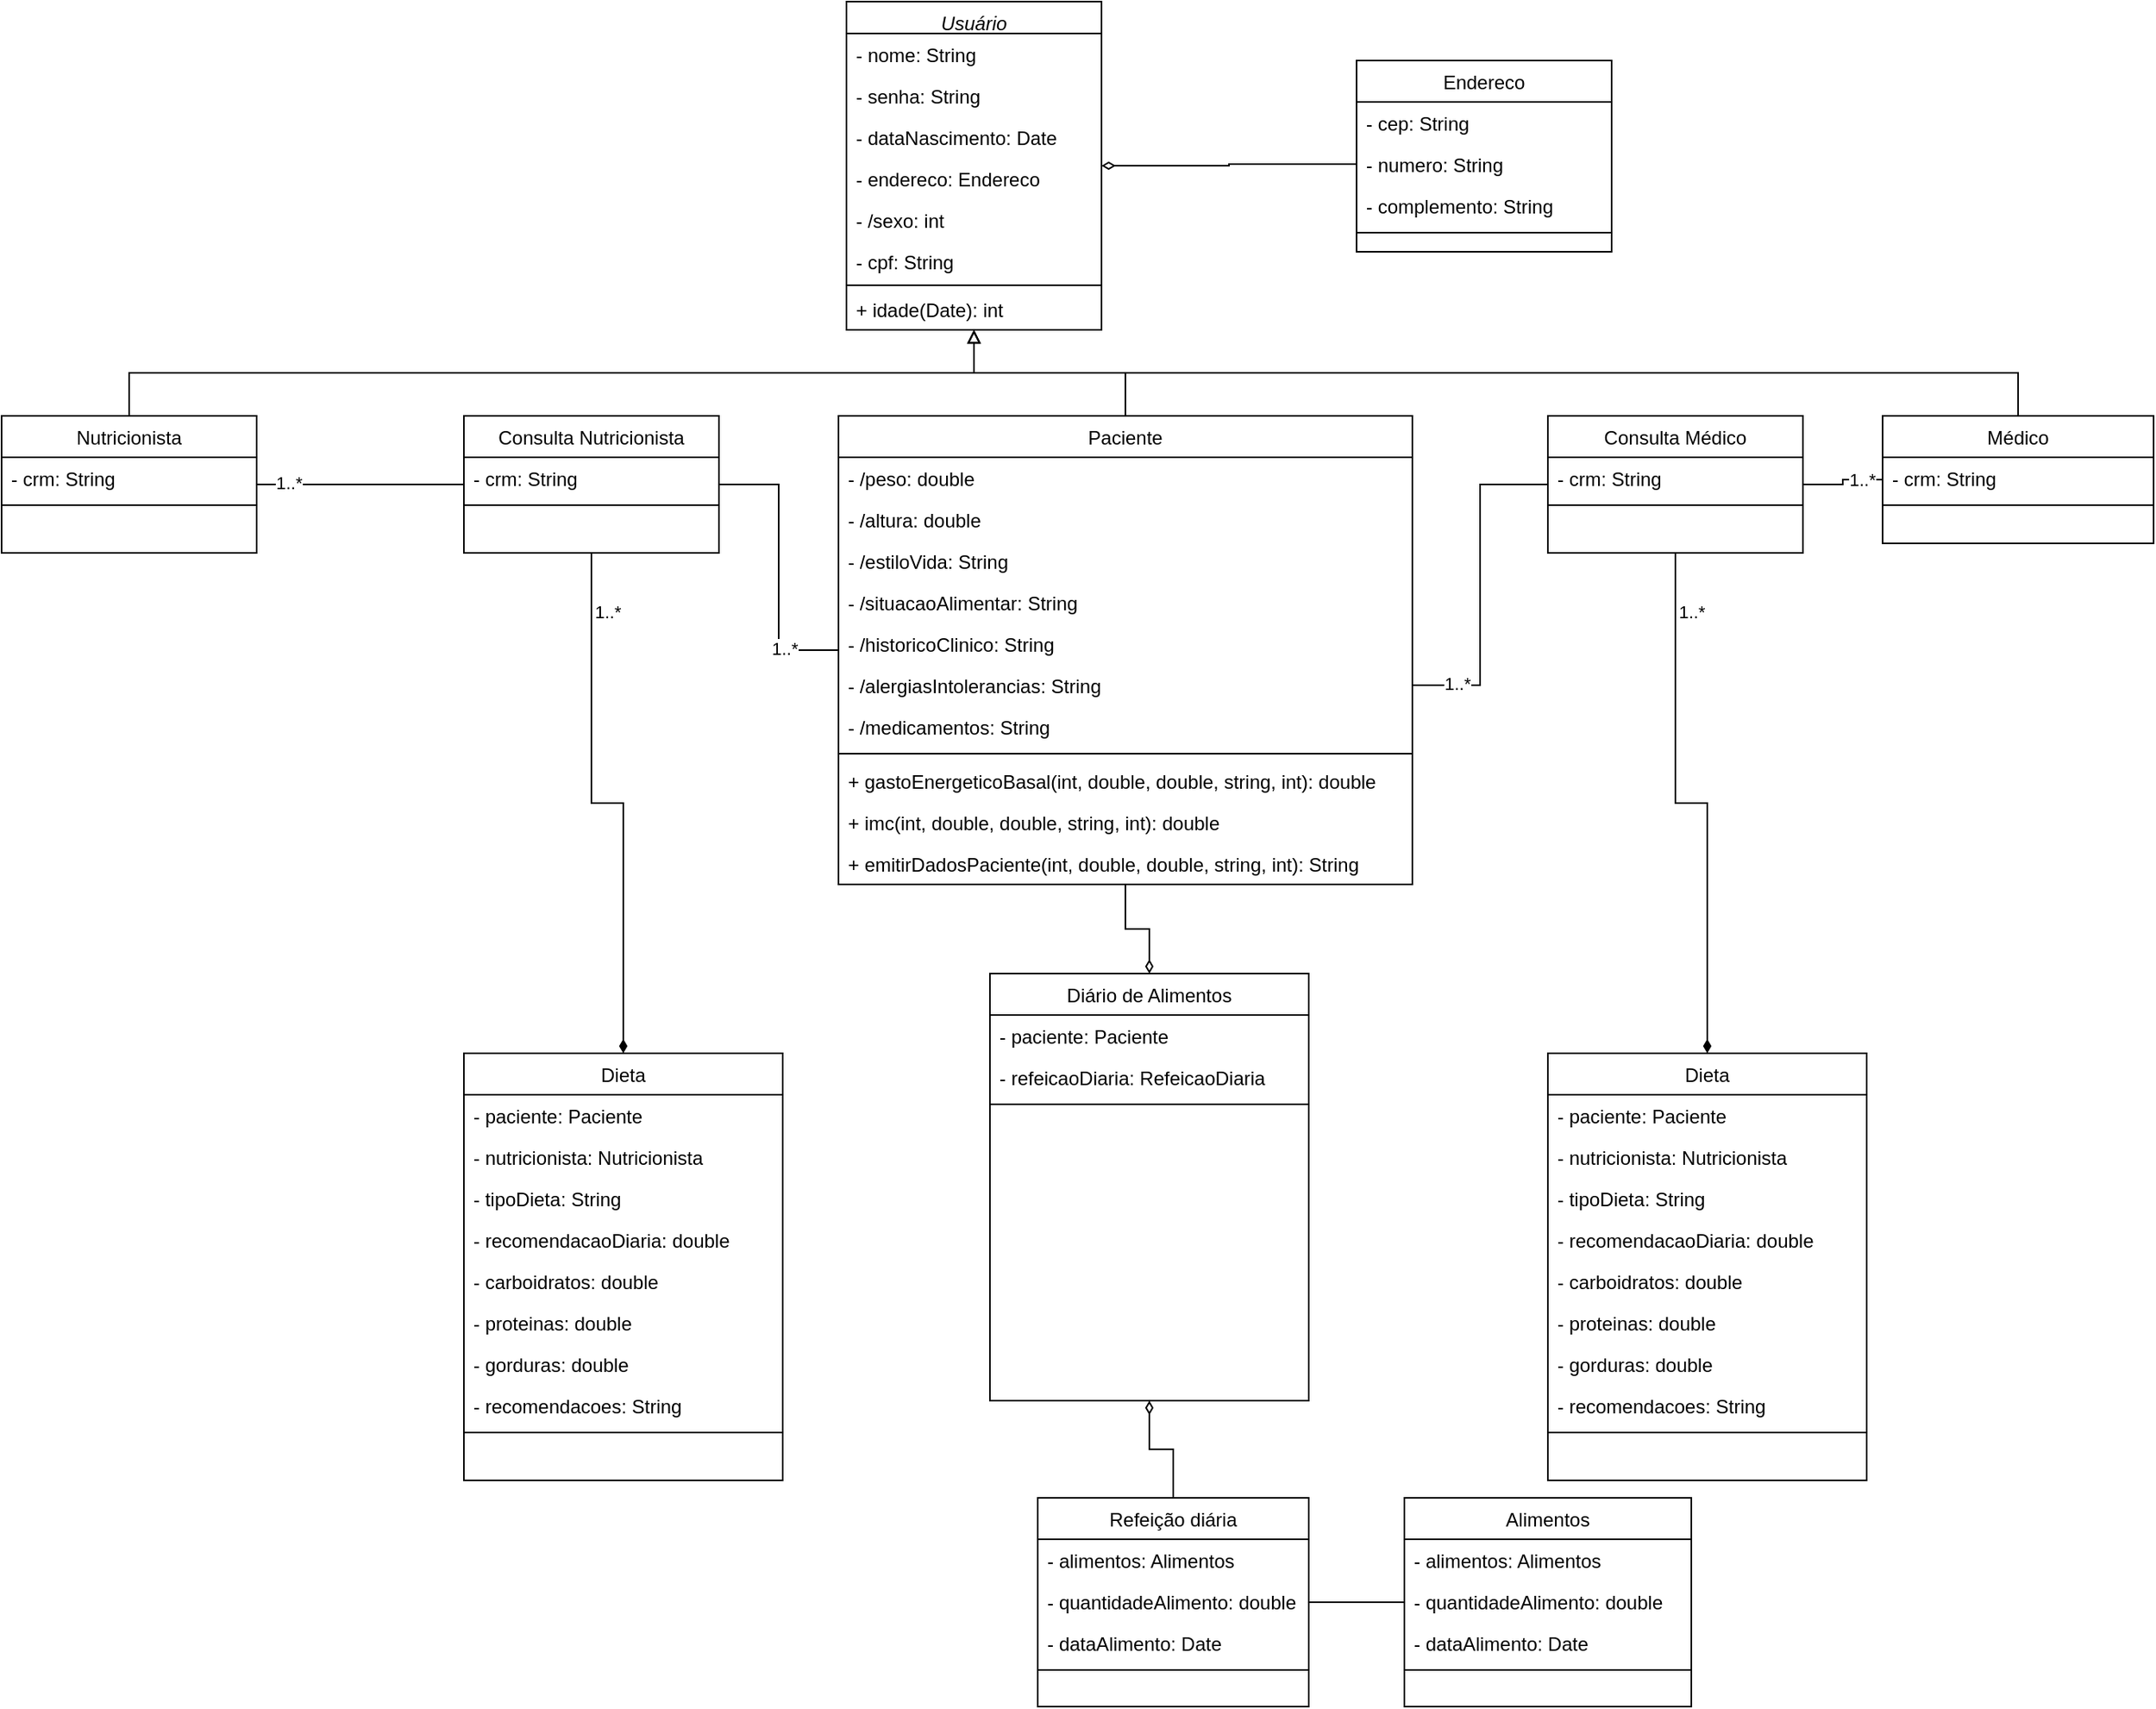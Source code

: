 <mxfile version="27.0.6">
  <diagram name="Página-1" id="uq6eut1tATu_0ITVi30-">
    <mxGraphModel dx="1576" dy="437" grid="1" gridSize="10" guides="1" tooltips="1" connect="1" arrows="1" fold="1" page="1" pageScale="1" pageWidth="827" pageHeight="1169" math="0" shadow="0" adaptiveColors="none">
      <root>
        <mxCell id="0" />
        <mxCell id="1" parent="0" />
        <mxCell id="_E42kpqu97Q8NujoFVDA-1" value="Usuário" style="swimlane;fontStyle=2;align=center;verticalAlign=top;childLayout=stackLayout;horizontal=1;startSize=20;horizontalStack=0;resizeParent=1;resizeLast=0;collapsible=1;marginBottom=0;rounded=0;shadow=0;strokeWidth=1;" vertex="1" parent="1">
          <mxGeometry x="440" y="230" width="160" height="206" as="geometry">
            <mxRectangle x="440" y="230" width="160" height="26" as="alternateBounds" />
          </mxGeometry>
        </mxCell>
        <mxCell id="_E42kpqu97Q8NujoFVDA-3" value="- nome: String" style="text;align=left;verticalAlign=top;spacingLeft=4;spacingRight=4;overflow=hidden;rotatable=0;points=[[0,0.5],[1,0.5]];portConstraint=eastwest;rounded=0;shadow=0;html=0;" vertex="1" parent="_E42kpqu97Q8NujoFVDA-1">
          <mxGeometry y="20" width="160" height="26" as="geometry" />
        </mxCell>
        <mxCell id="_E42kpqu97Q8NujoFVDA-4" value="- senha: String" style="text;align=left;verticalAlign=top;spacingLeft=4;spacingRight=4;overflow=hidden;rotatable=0;points=[[0,0.5],[1,0.5]];portConstraint=eastwest;rounded=0;shadow=0;html=0;" vertex="1" parent="_E42kpqu97Q8NujoFVDA-1">
          <mxGeometry y="46" width="160" height="26" as="geometry" />
        </mxCell>
        <mxCell id="_E42kpqu97Q8NujoFVDA-33" value="- dataNascimento: Date" style="text;align=left;verticalAlign=top;spacingLeft=4;spacingRight=4;overflow=hidden;rotatable=0;points=[[0,0.5],[1,0.5]];portConstraint=eastwest;rounded=0;shadow=0;html=0;" vertex="1" parent="_E42kpqu97Q8NujoFVDA-1">
          <mxGeometry y="72" width="160" height="26" as="geometry" />
        </mxCell>
        <mxCell id="_E42kpqu97Q8NujoFVDA-32" value="- endereco: Endereco" style="text;align=left;verticalAlign=top;spacingLeft=4;spacingRight=4;overflow=hidden;rotatable=0;points=[[0,0.5],[1,0.5]];portConstraint=eastwest;rounded=0;shadow=0;html=0;" vertex="1" parent="_E42kpqu97Q8NujoFVDA-1">
          <mxGeometry y="98" width="160" height="26" as="geometry" />
        </mxCell>
        <mxCell id="_E42kpqu97Q8NujoFVDA-34" value="- /sexo: int" style="text;align=left;verticalAlign=top;spacingLeft=4;spacingRight=4;overflow=hidden;rotatable=0;points=[[0,0.5],[1,0.5]];portConstraint=eastwest;rounded=0;shadow=0;html=0;" vertex="1" parent="_E42kpqu97Q8NujoFVDA-1">
          <mxGeometry y="124" width="160" height="26" as="geometry" />
        </mxCell>
        <mxCell id="_E42kpqu97Q8NujoFVDA-36" value="- cpf: String" style="text;align=left;verticalAlign=top;spacingLeft=4;spacingRight=4;overflow=hidden;rotatable=0;points=[[0,0.5],[1,0.5]];portConstraint=eastwest;" vertex="1" parent="_E42kpqu97Q8NujoFVDA-1">
          <mxGeometry y="150" width="160" height="26" as="geometry" />
        </mxCell>
        <mxCell id="_E42kpqu97Q8NujoFVDA-5" value="" style="line;html=1;strokeWidth=1;align=left;verticalAlign=middle;spacingTop=-1;spacingLeft=3;spacingRight=3;rotatable=0;labelPosition=right;points=[];portConstraint=eastwest;" vertex="1" parent="_E42kpqu97Q8NujoFVDA-1">
          <mxGeometry y="176" width="160" height="4" as="geometry" />
        </mxCell>
        <mxCell id="_E42kpqu97Q8NujoFVDA-58" value="+ idade(Date): int" style="text;align=left;verticalAlign=top;spacingLeft=4;spacingRight=4;overflow=hidden;rotatable=0;points=[[0,0.5],[1,0.5]];portConstraint=eastwest;" vertex="1" parent="_E42kpqu97Q8NujoFVDA-1">
          <mxGeometry y="180" width="160" height="26" as="geometry" />
        </mxCell>
        <mxCell id="_E42kpqu97Q8NujoFVDA-42" style="edgeStyle=orthogonalEdgeStyle;rounded=0;orthogonalLoop=1;jettySize=auto;html=1;entryX=0.5;entryY=1;entryDx=0;entryDy=0;endArrow=block;endFill=0;exitX=0.5;exitY=0;exitDx=0;exitDy=0;" edge="1" parent="1" source="_E42kpqu97Q8NujoFVDA-7" target="_E42kpqu97Q8NujoFVDA-1">
          <mxGeometry relative="1" as="geometry" />
        </mxCell>
        <mxCell id="_E42kpqu97Q8NujoFVDA-7" value="Nutricionista" style="swimlane;fontStyle=0;align=center;verticalAlign=top;childLayout=stackLayout;horizontal=1;startSize=26;horizontalStack=0;resizeParent=1;resizeLast=0;collapsible=1;marginBottom=0;rounded=0;shadow=0;strokeWidth=1;" vertex="1" parent="1">
          <mxGeometry x="-90" y="490" width="160" height="86" as="geometry">
            <mxRectangle x="-90" y="490" width="160" height="26" as="alternateBounds" />
          </mxGeometry>
        </mxCell>
        <mxCell id="_E42kpqu97Q8NujoFVDA-8" value="- crm: String" style="text;align=left;verticalAlign=top;spacingLeft=4;spacingRight=4;overflow=hidden;rotatable=0;points=[[0,0.5],[1,0.5]];portConstraint=eastwest;" vertex="1" parent="_E42kpqu97Q8NujoFVDA-7">
          <mxGeometry y="26" width="160" height="26" as="geometry" />
        </mxCell>
        <mxCell id="_E42kpqu97Q8NujoFVDA-10" value="" style="line;html=1;strokeWidth=1;align=left;verticalAlign=middle;spacingTop=-1;spacingLeft=3;spacingRight=3;rotatable=0;labelPosition=right;points=[];portConstraint=eastwest;" vertex="1" parent="_E42kpqu97Q8NujoFVDA-7">
          <mxGeometry y="52" width="160" height="8" as="geometry" />
        </mxCell>
        <mxCell id="_E42kpqu97Q8NujoFVDA-43" style="edgeStyle=orthogonalEdgeStyle;rounded=0;orthogonalLoop=1;jettySize=auto;html=1;entryX=0.5;entryY=1;entryDx=0;entryDy=0;endArrow=block;endFill=0;exitX=0.5;exitY=0;exitDx=0;exitDy=0;" edge="1" parent="1" source="_E42kpqu97Q8NujoFVDA-14" target="_E42kpqu97Q8NujoFVDA-1">
          <mxGeometry relative="1" as="geometry" />
        </mxCell>
        <mxCell id="_E42kpqu97Q8NujoFVDA-112" style="edgeStyle=orthogonalEdgeStyle;rounded=0;orthogonalLoop=1;jettySize=auto;html=1;endArrow=none;startFill=0;" edge="1" parent="1" source="_E42kpqu97Q8NujoFVDA-14" target="_E42kpqu97Q8NujoFVDA-97">
          <mxGeometry relative="1" as="geometry" />
        </mxCell>
        <mxCell id="_E42kpqu97Q8NujoFVDA-116" value="1..*" style="edgeLabel;html=1;align=center;verticalAlign=middle;resizable=0;points=[];" vertex="1" connectable="0" parent="_E42kpqu97Q8NujoFVDA-112">
          <mxGeometry x="-0.504" relative="1" as="geometry">
            <mxPoint as="offset" />
          </mxGeometry>
        </mxCell>
        <mxCell id="_E42kpqu97Q8NujoFVDA-14" value="Médico" style="swimlane;fontStyle=0;align=center;verticalAlign=top;childLayout=stackLayout;horizontal=1;startSize=26;horizontalStack=0;resizeParent=1;resizeLast=0;collapsible=1;marginBottom=0;rounded=0;shadow=0;strokeWidth=1;" vertex="1" parent="1">
          <mxGeometry x="1090" y="490" width="170" height="80" as="geometry">
            <mxRectangle x="899" y="490" width="170" height="26" as="alternateBounds" />
          </mxGeometry>
        </mxCell>
        <mxCell id="_E42kpqu97Q8NujoFVDA-15" value="- crm: String" style="text;align=left;verticalAlign=top;spacingLeft=4;spacingRight=4;overflow=hidden;rotatable=0;points=[[0,0.5],[1,0.5]];portConstraint=eastwest;" vertex="1" parent="_E42kpqu97Q8NujoFVDA-14">
          <mxGeometry y="26" width="170" height="26" as="geometry" />
        </mxCell>
        <mxCell id="_E42kpqu97Q8NujoFVDA-16" value="" style="line;html=1;strokeWidth=1;align=left;verticalAlign=middle;spacingTop=-1;spacingLeft=3;spacingRight=3;rotatable=0;labelPosition=right;points=[];portConstraint=eastwest;" vertex="1" parent="_E42kpqu97Q8NujoFVDA-14">
          <mxGeometry y="52" width="170" height="8" as="geometry" />
        </mxCell>
        <mxCell id="_E42kpqu97Q8NujoFVDA-18" value="Endereco" style="swimlane;fontStyle=0;align=center;verticalAlign=top;childLayout=stackLayout;horizontal=1;startSize=26;horizontalStack=0;resizeParent=1;resizeLast=0;collapsible=1;marginBottom=0;rounded=0;shadow=0;strokeWidth=1;" vertex="1" parent="1">
          <mxGeometry x="760" y="267" width="160" height="120" as="geometry">
            <mxRectangle x="728" y="230" width="160" height="26" as="alternateBounds" />
          </mxGeometry>
        </mxCell>
        <mxCell id="_E42kpqu97Q8NujoFVDA-19" value="- cep: String" style="text;align=left;verticalAlign=top;spacingLeft=4;spacingRight=4;overflow=hidden;rotatable=0;points=[[0,0.5],[1,0.5]];portConstraint=eastwest;" vertex="1" parent="_E42kpqu97Q8NujoFVDA-18">
          <mxGeometry y="26" width="160" height="26" as="geometry" />
        </mxCell>
        <mxCell id="_E42kpqu97Q8NujoFVDA-20" value="- numero: String" style="text;align=left;verticalAlign=top;spacingLeft=4;spacingRight=4;overflow=hidden;rotatable=0;points=[[0,0.5],[1,0.5]];portConstraint=eastwest;rounded=0;shadow=0;html=0;" vertex="1" parent="_E42kpqu97Q8NujoFVDA-18">
          <mxGeometry y="52" width="160" height="26" as="geometry" />
        </mxCell>
        <mxCell id="_E42kpqu97Q8NujoFVDA-23" value="- complemento: String" style="text;align=left;verticalAlign=top;spacingLeft=4;spacingRight=4;overflow=hidden;rotatable=0;points=[[0,0.5],[1,0.5]];portConstraint=eastwest;rounded=0;shadow=0;html=0;" vertex="1" parent="_E42kpqu97Q8NujoFVDA-18">
          <mxGeometry y="78" width="160" height="26" as="geometry" />
        </mxCell>
        <mxCell id="_E42kpqu97Q8NujoFVDA-24" value="" style="line;html=1;strokeWidth=1;align=left;verticalAlign=middle;spacingTop=-1;spacingLeft=3;spacingRight=3;rotatable=0;labelPosition=right;points=[];portConstraint=eastwest;" vertex="1" parent="_E42kpqu97Q8NujoFVDA-18">
          <mxGeometry y="104" width="160" height="8" as="geometry" />
        </mxCell>
        <mxCell id="_E42kpqu97Q8NujoFVDA-46" style="edgeStyle=orthogonalEdgeStyle;rounded=0;orthogonalLoop=1;jettySize=auto;html=1;endArrow=block;endFill=0;" edge="1" parent="1" source="_E42kpqu97Q8NujoFVDA-35" target="_E42kpqu97Q8NujoFVDA-1">
          <mxGeometry relative="1" as="geometry" />
        </mxCell>
        <mxCell id="_E42kpqu97Q8NujoFVDA-128" style="edgeStyle=orthogonalEdgeStyle;rounded=0;orthogonalLoop=1;jettySize=auto;html=1;entryX=0.5;entryY=0;entryDx=0;entryDy=0;endArrow=diamondThin;endFill=0;" edge="1" parent="1" source="_E42kpqu97Q8NujoFVDA-35" target="_E42kpqu97Q8NujoFVDA-118">
          <mxGeometry relative="1" as="geometry" />
        </mxCell>
        <mxCell id="_E42kpqu97Q8NujoFVDA-35" value="Paciente" style="swimlane;fontStyle=0;align=center;verticalAlign=top;childLayout=stackLayout;horizontal=1;startSize=26;horizontalStack=0;resizeParent=1;resizeLast=0;collapsible=1;marginBottom=0;rounded=0;shadow=0;strokeWidth=1;" vertex="1" parent="1">
          <mxGeometry x="435" y="490" width="360" height="294" as="geometry">
            <mxRectangle x="435" y="490" width="170" height="26" as="alternateBounds" />
          </mxGeometry>
        </mxCell>
        <mxCell id="_E42kpqu97Q8NujoFVDA-49" value="- /peso: double" style="text;align=left;verticalAlign=top;spacingLeft=4;spacingRight=4;overflow=hidden;rotatable=0;points=[[0,0.5],[1,0.5]];portConstraint=eastwest;" vertex="1" parent="_E42kpqu97Q8NujoFVDA-35">
          <mxGeometry y="26" width="360" height="26" as="geometry" />
        </mxCell>
        <mxCell id="_E42kpqu97Q8NujoFVDA-50" value="- /altura: double" style="text;align=left;verticalAlign=top;spacingLeft=4;spacingRight=4;overflow=hidden;rotatable=0;points=[[0,0.5],[1,0.5]];portConstraint=eastwest;" vertex="1" parent="_E42kpqu97Q8NujoFVDA-35">
          <mxGeometry y="52" width="360" height="26" as="geometry" />
        </mxCell>
        <mxCell id="_E42kpqu97Q8NujoFVDA-51" value="- /estiloVida: String" style="text;align=left;verticalAlign=top;spacingLeft=4;spacingRight=4;overflow=hidden;rotatable=0;points=[[0,0.5],[1,0.5]];portConstraint=eastwest;" vertex="1" parent="_E42kpqu97Q8NujoFVDA-35">
          <mxGeometry y="78" width="360" height="26" as="geometry" />
        </mxCell>
        <mxCell id="_E42kpqu97Q8NujoFVDA-52" value="- /situacaoAlimentar: String" style="text;align=left;verticalAlign=top;spacingLeft=4;spacingRight=4;overflow=hidden;rotatable=0;points=[[0,0.5],[1,0.5]];portConstraint=eastwest;" vertex="1" parent="_E42kpqu97Q8NujoFVDA-35">
          <mxGeometry y="104" width="360" height="26" as="geometry" />
        </mxCell>
        <mxCell id="_E42kpqu97Q8NujoFVDA-53" value="- /historicoClinico: String" style="text;align=left;verticalAlign=top;spacingLeft=4;spacingRight=4;overflow=hidden;rotatable=0;points=[[0,0.5],[1,0.5]];portConstraint=eastwest;" vertex="1" parent="_E42kpqu97Q8NujoFVDA-35">
          <mxGeometry y="130" width="360" height="26" as="geometry" />
        </mxCell>
        <mxCell id="_E42kpqu97Q8NujoFVDA-55" value="- /alergiasIntolerancias: String" style="text;align=left;verticalAlign=top;spacingLeft=4;spacingRight=4;overflow=hidden;rotatable=0;points=[[0,0.5],[1,0.5]];portConstraint=eastwest;" vertex="1" parent="_E42kpqu97Q8NujoFVDA-35">
          <mxGeometry y="156" width="360" height="26" as="geometry" />
        </mxCell>
        <mxCell id="_E42kpqu97Q8NujoFVDA-56" value="- /medicamentos: String" style="text;align=left;verticalAlign=top;spacingLeft=4;spacingRight=4;overflow=hidden;rotatable=0;points=[[0,0.5],[1,0.5]];portConstraint=eastwest;" vertex="1" parent="_E42kpqu97Q8NujoFVDA-35">
          <mxGeometry y="182" width="360" height="26" as="geometry" />
        </mxCell>
        <mxCell id="_E42kpqu97Q8NujoFVDA-37" value="" style="line;html=1;strokeWidth=1;align=left;verticalAlign=middle;spacingTop=-1;spacingLeft=3;spacingRight=3;rotatable=0;labelPosition=right;points=[];portConstraint=eastwest;" vertex="1" parent="_E42kpqu97Q8NujoFVDA-35">
          <mxGeometry y="208" width="360" height="8" as="geometry" />
        </mxCell>
        <mxCell id="_E42kpqu97Q8NujoFVDA-57" value="+ gastoEnergeticoBasal(int, double, double, string, int): double" style="text;align=left;verticalAlign=top;spacingLeft=4;spacingRight=4;overflow=hidden;rotatable=0;points=[[0,0.5],[1,0.5]];portConstraint=eastwest;" vertex="1" parent="_E42kpqu97Q8NujoFVDA-35">
          <mxGeometry y="216" width="360" height="26" as="geometry" />
        </mxCell>
        <mxCell id="_E42kpqu97Q8NujoFVDA-59" value="+ imc(int, double, double, string, int): double" style="text;align=left;verticalAlign=top;spacingLeft=4;spacingRight=4;overflow=hidden;rotatable=0;points=[[0,0.5],[1,0.5]];portConstraint=eastwest;" vertex="1" parent="_E42kpqu97Q8NujoFVDA-35">
          <mxGeometry y="242" width="360" height="26" as="geometry" />
        </mxCell>
        <mxCell id="_E42kpqu97Q8NujoFVDA-60" value="+ emitirDadosPaciente(int, double, double, string, int): String" style="text;align=left;verticalAlign=top;spacingLeft=4;spacingRight=4;overflow=hidden;rotatable=0;points=[[0,0.5],[1,0.5]];portConstraint=eastwest;" vertex="1" parent="_E42kpqu97Q8NujoFVDA-35">
          <mxGeometry y="268" width="360" height="26" as="geometry" />
        </mxCell>
        <mxCell id="_E42kpqu97Q8NujoFVDA-47" style="edgeStyle=orthogonalEdgeStyle;rounded=0;orthogonalLoop=1;jettySize=auto;html=1;entryX=1;entryY=0.5;entryDx=0;entryDy=0;endArrow=diamondThin;endFill=0;exitX=0;exitY=0.5;exitDx=0;exitDy=0;" edge="1" parent="1" source="_E42kpqu97Q8NujoFVDA-20" target="_E42kpqu97Q8NujoFVDA-1">
          <mxGeometry relative="1" as="geometry">
            <mxPoint x="728" y="321" as="sourcePoint" />
          </mxGeometry>
        </mxCell>
        <mxCell id="_E42kpqu97Q8NujoFVDA-80" style="edgeStyle=orthogonalEdgeStyle;rounded=0;orthogonalLoop=1;jettySize=auto;html=1;entryX=0.5;entryY=0;entryDx=0;entryDy=0;endArrow=diamondThin;endFill=1;" edge="1" parent="1" source="_E42kpqu97Q8NujoFVDA-67" target="_E42kpqu97Q8NujoFVDA-76">
          <mxGeometry relative="1" as="geometry" />
        </mxCell>
        <mxCell id="_E42kpqu97Q8NujoFVDA-81" value="1..*" style="edgeLabel;html=1;align=center;verticalAlign=middle;resizable=0;points=[];" vertex="1" connectable="0" parent="_E42kpqu97Q8NujoFVDA-80">
          <mxGeometry x="-0.78" relative="1" as="geometry">
            <mxPoint x="10" as="offset" />
          </mxGeometry>
        </mxCell>
        <mxCell id="_E42kpqu97Q8NujoFVDA-82" style="edgeStyle=orthogonalEdgeStyle;rounded=0;orthogonalLoop=1;jettySize=auto;html=1;entryX=1;entryY=0.5;entryDx=0;entryDy=0;endArrow=none;startFill=0;" edge="1" parent="1" source="_E42kpqu97Q8NujoFVDA-67" target="_E42kpqu97Q8NujoFVDA-7">
          <mxGeometry relative="1" as="geometry" />
        </mxCell>
        <mxCell id="_E42kpqu97Q8NujoFVDA-84" value="1..*" style="edgeLabel;html=1;align=center;verticalAlign=middle;resizable=0;points=[];" vertex="1" connectable="0" parent="_E42kpqu97Q8NujoFVDA-82">
          <mxGeometry x="0.694" y="-1" relative="1" as="geometry">
            <mxPoint as="offset" />
          </mxGeometry>
        </mxCell>
        <mxCell id="_E42kpqu97Q8NujoFVDA-83" style="edgeStyle=orthogonalEdgeStyle;rounded=0;orthogonalLoop=1;jettySize=auto;html=1;entryX=0;entryY=0.5;entryDx=0;entryDy=0;endArrow=none;startFill=0;" edge="1" parent="1" source="_E42kpqu97Q8NujoFVDA-67" target="_E42kpqu97Q8NujoFVDA-35">
          <mxGeometry relative="1" as="geometry" />
        </mxCell>
        <mxCell id="_E42kpqu97Q8NujoFVDA-85" value="1..*" style="edgeLabel;html=1;align=center;verticalAlign=middle;resizable=0;points=[];" vertex="1" connectable="0" parent="_E42kpqu97Q8NujoFVDA-83">
          <mxGeometry x="0.612" y="1" relative="1" as="geometry">
            <mxPoint as="offset" />
          </mxGeometry>
        </mxCell>
        <mxCell id="_E42kpqu97Q8NujoFVDA-67" value="Consulta Nutricionista" style="swimlane;fontStyle=0;align=center;verticalAlign=top;childLayout=stackLayout;horizontal=1;startSize=26;horizontalStack=0;resizeParent=1;resizeLast=0;collapsible=1;marginBottom=0;rounded=0;shadow=0;strokeWidth=1;" vertex="1" parent="1">
          <mxGeometry x="200" y="490" width="160" height="86" as="geometry">
            <mxRectangle x="200" y="490" width="160" height="26" as="alternateBounds" />
          </mxGeometry>
        </mxCell>
        <mxCell id="_E42kpqu97Q8NujoFVDA-68" value="- crm: String" style="text;align=left;verticalAlign=top;spacingLeft=4;spacingRight=4;overflow=hidden;rotatable=0;points=[[0,0.5],[1,0.5]];portConstraint=eastwest;" vertex="1" parent="_E42kpqu97Q8NujoFVDA-67">
          <mxGeometry y="26" width="160" height="26" as="geometry" />
        </mxCell>
        <mxCell id="_E42kpqu97Q8NujoFVDA-69" value="" style="line;html=1;strokeWidth=1;align=left;verticalAlign=middle;spacingTop=-1;spacingLeft=3;spacingRight=3;rotatable=0;labelPosition=right;points=[];portConstraint=eastwest;" vertex="1" parent="_E42kpqu97Q8NujoFVDA-67">
          <mxGeometry y="52" width="160" height="8" as="geometry" />
        </mxCell>
        <mxCell id="_E42kpqu97Q8NujoFVDA-76" value="Dieta" style="swimlane;fontStyle=0;align=center;verticalAlign=top;childLayout=stackLayout;horizontal=1;startSize=26;horizontalStack=0;resizeParent=1;resizeLast=0;collapsible=1;marginBottom=0;rounded=0;shadow=0;strokeWidth=1;" vertex="1" parent="1">
          <mxGeometry x="200" y="890" width="200" height="268" as="geometry">
            <mxRectangle x="200" y="890" width="160" height="26" as="alternateBounds" />
          </mxGeometry>
        </mxCell>
        <mxCell id="_E42kpqu97Q8NujoFVDA-77" value="- paciente: Paciente" style="text;align=left;verticalAlign=top;spacingLeft=4;spacingRight=4;overflow=hidden;rotatable=0;points=[[0,0.5],[1,0.5]];portConstraint=eastwest;" vertex="1" parent="_E42kpqu97Q8NujoFVDA-76">
          <mxGeometry y="26" width="200" height="26" as="geometry" />
        </mxCell>
        <mxCell id="_E42kpqu97Q8NujoFVDA-86" value="- nutricionista: Nutricionista" style="text;align=left;verticalAlign=top;spacingLeft=4;spacingRight=4;overflow=hidden;rotatable=0;points=[[0,0.5],[1,0.5]];portConstraint=eastwest;" vertex="1" parent="_E42kpqu97Q8NujoFVDA-76">
          <mxGeometry y="52" width="200" height="26" as="geometry" />
        </mxCell>
        <mxCell id="_E42kpqu97Q8NujoFVDA-87" value="- tipoDieta: String" style="text;align=left;verticalAlign=top;spacingLeft=4;spacingRight=4;overflow=hidden;rotatable=0;points=[[0,0.5],[1,0.5]];portConstraint=eastwest;" vertex="1" parent="_E42kpqu97Q8NujoFVDA-76">
          <mxGeometry y="78" width="200" height="26" as="geometry" />
        </mxCell>
        <mxCell id="_E42kpqu97Q8NujoFVDA-88" value="- recomendacaoDiaria: double" style="text;align=left;verticalAlign=top;spacingLeft=4;spacingRight=4;overflow=hidden;rotatable=0;points=[[0,0.5],[1,0.5]];portConstraint=eastwest;" vertex="1" parent="_E42kpqu97Q8NujoFVDA-76">
          <mxGeometry y="104" width="200" height="26" as="geometry" />
        </mxCell>
        <mxCell id="_E42kpqu97Q8NujoFVDA-89" value="- carboidratos: double" style="text;align=left;verticalAlign=top;spacingLeft=4;spacingRight=4;overflow=hidden;rotatable=0;points=[[0,0.5],[1,0.5]];portConstraint=eastwest;" vertex="1" parent="_E42kpqu97Q8NujoFVDA-76">
          <mxGeometry y="130" width="200" height="26" as="geometry" />
        </mxCell>
        <mxCell id="_E42kpqu97Q8NujoFVDA-90" value="- proteinas: double" style="text;align=left;verticalAlign=top;spacingLeft=4;spacingRight=4;overflow=hidden;rotatable=0;points=[[0,0.5],[1,0.5]];portConstraint=eastwest;" vertex="1" parent="_E42kpqu97Q8NujoFVDA-76">
          <mxGeometry y="156" width="200" height="26" as="geometry" />
        </mxCell>
        <mxCell id="_E42kpqu97Q8NujoFVDA-91" value="- gorduras: double" style="text;align=left;verticalAlign=top;spacingLeft=4;spacingRight=4;overflow=hidden;rotatable=0;points=[[0,0.5],[1,0.5]];portConstraint=eastwest;" vertex="1" parent="_E42kpqu97Q8NujoFVDA-76">
          <mxGeometry y="182" width="200" height="26" as="geometry" />
        </mxCell>
        <mxCell id="_E42kpqu97Q8NujoFVDA-92" value="- recomendacoes: String" style="text;align=left;verticalAlign=top;spacingLeft=4;spacingRight=4;overflow=hidden;rotatable=0;points=[[0,0.5],[1,0.5]];portConstraint=eastwest;" vertex="1" parent="_E42kpqu97Q8NujoFVDA-76">
          <mxGeometry y="208" width="200" height="26" as="geometry" />
        </mxCell>
        <mxCell id="_E42kpqu97Q8NujoFVDA-78" value="" style="line;html=1;strokeWidth=1;align=left;verticalAlign=middle;spacingTop=-1;spacingLeft=3;spacingRight=3;rotatable=0;labelPosition=right;points=[];portConstraint=eastwest;" vertex="1" parent="_E42kpqu97Q8NujoFVDA-76">
          <mxGeometry y="234" width="200" height="8" as="geometry" />
        </mxCell>
        <mxCell id="_E42kpqu97Q8NujoFVDA-94" style="edgeStyle=orthogonalEdgeStyle;rounded=0;orthogonalLoop=1;jettySize=auto;html=1;entryX=0.5;entryY=0;entryDx=0;entryDy=0;endArrow=diamondThin;endFill=1;" edge="1" parent="1" source="_E42kpqu97Q8NujoFVDA-97" target="_E42kpqu97Q8NujoFVDA-101">
          <mxGeometry relative="1" as="geometry" />
        </mxCell>
        <mxCell id="_E42kpqu97Q8NujoFVDA-95" value="1..*" style="edgeLabel;html=1;align=center;verticalAlign=middle;resizable=0;points=[];" vertex="1" connectable="0" parent="_E42kpqu97Q8NujoFVDA-94">
          <mxGeometry x="-0.78" relative="1" as="geometry">
            <mxPoint x="10" as="offset" />
          </mxGeometry>
        </mxCell>
        <mxCell id="_E42kpqu97Q8NujoFVDA-97" value="Consulta Médico" style="swimlane;fontStyle=0;align=center;verticalAlign=top;childLayout=stackLayout;horizontal=1;startSize=26;horizontalStack=0;resizeParent=1;resizeLast=0;collapsible=1;marginBottom=0;rounded=0;shadow=0;strokeWidth=1;" vertex="1" parent="1">
          <mxGeometry x="880" y="490" width="160" height="86" as="geometry">
            <mxRectangle x="880" y="490" width="160" height="26" as="alternateBounds" />
          </mxGeometry>
        </mxCell>
        <mxCell id="_E42kpqu97Q8NujoFVDA-98" value="- crm: String" style="text;align=left;verticalAlign=top;spacingLeft=4;spacingRight=4;overflow=hidden;rotatable=0;points=[[0,0.5],[1,0.5]];portConstraint=eastwest;" vertex="1" parent="_E42kpqu97Q8NujoFVDA-97">
          <mxGeometry y="26" width="160" height="26" as="geometry" />
        </mxCell>
        <mxCell id="_E42kpqu97Q8NujoFVDA-99" value="" style="line;html=1;strokeWidth=1;align=left;verticalAlign=middle;spacingTop=-1;spacingLeft=3;spacingRight=3;rotatable=0;labelPosition=right;points=[];portConstraint=eastwest;" vertex="1" parent="_E42kpqu97Q8NujoFVDA-97">
          <mxGeometry y="52" width="160" height="8" as="geometry" />
        </mxCell>
        <mxCell id="_E42kpqu97Q8NujoFVDA-101" value="Dieta" style="swimlane;fontStyle=0;align=center;verticalAlign=top;childLayout=stackLayout;horizontal=1;startSize=26;horizontalStack=0;resizeParent=1;resizeLast=0;collapsible=1;marginBottom=0;rounded=0;shadow=0;strokeWidth=1;" vertex="1" parent="1">
          <mxGeometry x="880" y="890" width="200" height="268" as="geometry">
            <mxRectangle x="200" y="890" width="160" height="26" as="alternateBounds" />
          </mxGeometry>
        </mxCell>
        <mxCell id="_E42kpqu97Q8NujoFVDA-102" value="- paciente: Paciente" style="text;align=left;verticalAlign=top;spacingLeft=4;spacingRight=4;overflow=hidden;rotatable=0;points=[[0,0.5],[1,0.5]];portConstraint=eastwest;" vertex="1" parent="_E42kpqu97Q8NujoFVDA-101">
          <mxGeometry y="26" width="200" height="26" as="geometry" />
        </mxCell>
        <mxCell id="_E42kpqu97Q8NujoFVDA-103" value="- nutricionista: Nutricionista" style="text;align=left;verticalAlign=top;spacingLeft=4;spacingRight=4;overflow=hidden;rotatable=0;points=[[0,0.5],[1,0.5]];portConstraint=eastwest;" vertex="1" parent="_E42kpqu97Q8NujoFVDA-101">
          <mxGeometry y="52" width="200" height="26" as="geometry" />
        </mxCell>
        <mxCell id="_E42kpqu97Q8NujoFVDA-104" value="- tipoDieta: String" style="text;align=left;verticalAlign=top;spacingLeft=4;spacingRight=4;overflow=hidden;rotatable=0;points=[[0,0.5],[1,0.5]];portConstraint=eastwest;" vertex="1" parent="_E42kpqu97Q8NujoFVDA-101">
          <mxGeometry y="78" width="200" height="26" as="geometry" />
        </mxCell>
        <mxCell id="_E42kpqu97Q8NujoFVDA-105" value="- recomendacaoDiaria: double" style="text;align=left;verticalAlign=top;spacingLeft=4;spacingRight=4;overflow=hidden;rotatable=0;points=[[0,0.5],[1,0.5]];portConstraint=eastwest;" vertex="1" parent="_E42kpqu97Q8NujoFVDA-101">
          <mxGeometry y="104" width="200" height="26" as="geometry" />
        </mxCell>
        <mxCell id="_E42kpqu97Q8NujoFVDA-106" value="- carboidratos: double" style="text;align=left;verticalAlign=top;spacingLeft=4;spacingRight=4;overflow=hidden;rotatable=0;points=[[0,0.5],[1,0.5]];portConstraint=eastwest;" vertex="1" parent="_E42kpqu97Q8NujoFVDA-101">
          <mxGeometry y="130" width="200" height="26" as="geometry" />
        </mxCell>
        <mxCell id="_E42kpqu97Q8NujoFVDA-107" value="- proteinas: double" style="text;align=left;verticalAlign=top;spacingLeft=4;spacingRight=4;overflow=hidden;rotatable=0;points=[[0,0.5],[1,0.5]];portConstraint=eastwest;" vertex="1" parent="_E42kpqu97Q8NujoFVDA-101">
          <mxGeometry y="156" width="200" height="26" as="geometry" />
        </mxCell>
        <mxCell id="_E42kpqu97Q8NujoFVDA-108" value="- gorduras: double" style="text;align=left;verticalAlign=top;spacingLeft=4;spacingRight=4;overflow=hidden;rotatable=0;points=[[0,0.5],[1,0.5]];portConstraint=eastwest;" vertex="1" parent="_E42kpqu97Q8NujoFVDA-101">
          <mxGeometry y="182" width="200" height="26" as="geometry" />
        </mxCell>
        <mxCell id="_E42kpqu97Q8NujoFVDA-109" value="- recomendacoes: String" style="text;align=left;verticalAlign=top;spacingLeft=4;spacingRight=4;overflow=hidden;rotatable=0;points=[[0,0.5],[1,0.5]];portConstraint=eastwest;" vertex="1" parent="_E42kpqu97Q8NujoFVDA-101">
          <mxGeometry y="208" width="200" height="26" as="geometry" />
        </mxCell>
        <mxCell id="_E42kpqu97Q8NujoFVDA-110" value="" style="line;html=1;strokeWidth=1;align=left;verticalAlign=middle;spacingTop=-1;spacingLeft=3;spacingRight=3;rotatable=0;labelPosition=right;points=[];portConstraint=eastwest;" vertex="1" parent="_E42kpqu97Q8NujoFVDA-101">
          <mxGeometry y="234" width="200" height="8" as="geometry" />
        </mxCell>
        <mxCell id="_E42kpqu97Q8NujoFVDA-114" style="edgeStyle=orthogonalEdgeStyle;rounded=0;orthogonalLoop=1;jettySize=auto;html=1;entryX=0;entryY=0.5;entryDx=0;entryDy=0;endArrow=none;startFill=0;" edge="1" parent="1" source="_E42kpqu97Q8NujoFVDA-55" target="_E42kpqu97Q8NujoFVDA-97">
          <mxGeometry relative="1" as="geometry" />
        </mxCell>
        <mxCell id="_E42kpqu97Q8NujoFVDA-115" value="1..*" style="edgeLabel;html=1;align=center;verticalAlign=middle;resizable=0;points=[];" vertex="1" connectable="0" parent="_E42kpqu97Q8NujoFVDA-114">
          <mxGeometry x="-0.733" y="1" relative="1" as="geometry">
            <mxPoint as="offset" />
          </mxGeometry>
        </mxCell>
        <mxCell id="_E42kpqu97Q8NujoFVDA-118" value="Diário de Alimentos" style="swimlane;fontStyle=0;align=center;verticalAlign=top;childLayout=stackLayout;horizontal=1;startSize=26;horizontalStack=0;resizeParent=1;resizeLast=0;collapsible=1;marginBottom=0;rounded=0;shadow=0;strokeWidth=1;" vertex="1" parent="1">
          <mxGeometry x="530" y="840" width="200" height="268" as="geometry">
            <mxRectangle x="200" y="890" width="160" height="26" as="alternateBounds" />
          </mxGeometry>
        </mxCell>
        <mxCell id="_E42kpqu97Q8NujoFVDA-119" value="- paciente: Paciente" style="text;align=left;verticalAlign=top;spacingLeft=4;spacingRight=4;overflow=hidden;rotatable=0;points=[[0,0.5],[1,0.5]];portConstraint=eastwest;" vertex="1" parent="_E42kpqu97Q8NujoFVDA-118">
          <mxGeometry y="26" width="200" height="26" as="geometry" />
        </mxCell>
        <mxCell id="_E42kpqu97Q8NujoFVDA-133" value="- refeicaoDiaria: RefeicaoDiaria" style="text;align=left;verticalAlign=top;spacingLeft=4;spacingRight=4;overflow=hidden;rotatable=0;points=[[0,0.5],[1,0.5]];portConstraint=eastwest;" vertex="1" parent="_E42kpqu97Q8NujoFVDA-118">
          <mxGeometry y="52" width="200" height="26" as="geometry" />
        </mxCell>
        <mxCell id="_E42kpqu97Q8NujoFVDA-127" value="" style="line;html=1;strokeWidth=1;align=left;verticalAlign=middle;spacingTop=-1;spacingLeft=3;spacingRight=3;rotatable=0;labelPosition=right;points=[];portConstraint=eastwest;" vertex="1" parent="_E42kpqu97Q8NujoFVDA-118">
          <mxGeometry y="78" width="200" height="8" as="geometry" />
        </mxCell>
        <mxCell id="_E42kpqu97Q8NujoFVDA-132" style="edgeStyle=orthogonalEdgeStyle;rounded=0;orthogonalLoop=1;jettySize=auto;html=1;endArrow=diamondThin;endFill=0;" edge="1" parent="1" source="_E42kpqu97Q8NujoFVDA-129" target="_E42kpqu97Q8NujoFVDA-118">
          <mxGeometry relative="1" as="geometry" />
        </mxCell>
        <mxCell id="_E42kpqu97Q8NujoFVDA-129" value="Refeição diária" style="swimlane;fontStyle=0;align=center;verticalAlign=top;childLayout=stackLayout;horizontal=1;startSize=26;horizontalStack=0;resizeParent=1;resizeLast=0;collapsible=1;marginBottom=0;rounded=0;shadow=0;strokeWidth=1;" vertex="1" parent="1">
          <mxGeometry x="560" y="1169" width="170" height="131" as="geometry">
            <mxRectangle x="899" y="490" width="170" height="26" as="alternateBounds" />
          </mxGeometry>
        </mxCell>
        <mxCell id="_E42kpqu97Q8NujoFVDA-130" value="- alimentos: Alimentos" style="text;align=left;verticalAlign=top;spacingLeft=4;spacingRight=4;overflow=hidden;rotatable=0;points=[[0,0.5],[1,0.5]];portConstraint=eastwest;" vertex="1" parent="_E42kpqu97Q8NujoFVDA-129">
          <mxGeometry y="26" width="170" height="26" as="geometry" />
        </mxCell>
        <mxCell id="_E42kpqu97Q8NujoFVDA-134" value="- quantidadeAlimento: double" style="text;align=left;verticalAlign=top;spacingLeft=4;spacingRight=4;overflow=hidden;rotatable=0;points=[[0,0.5],[1,0.5]];portConstraint=eastwest;" vertex="1" parent="_E42kpqu97Q8NujoFVDA-129">
          <mxGeometry y="52" width="170" height="26" as="geometry" />
        </mxCell>
        <mxCell id="_E42kpqu97Q8NujoFVDA-135" value="- dataAlimento: Date" style="text;align=left;verticalAlign=top;spacingLeft=4;spacingRight=4;overflow=hidden;rotatable=0;points=[[0,0.5],[1,0.5]];portConstraint=eastwest;" vertex="1" parent="_E42kpqu97Q8NujoFVDA-129">
          <mxGeometry y="78" width="170" height="26" as="geometry" />
        </mxCell>
        <mxCell id="_E42kpqu97Q8NujoFVDA-131" value="" style="line;html=1;strokeWidth=1;align=left;verticalAlign=middle;spacingTop=-1;spacingLeft=3;spacingRight=3;rotatable=0;labelPosition=right;points=[];portConstraint=eastwest;" vertex="1" parent="_E42kpqu97Q8NujoFVDA-129">
          <mxGeometry y="104" width="170" height="8" as="geometry" />
        </mxCell>
        <mxCell id="_E42kpqu97Q8NujoFVDA-143" style="edgeStyle=orthogonalEdgeStyle;rounded=0;orthogonalLoop=1;jettySize=auto;html=1;endArrow=none;startFill=0;" edge="1" parent="1" source="_E42kpqu97Q8NujoFVDA-136" target="_E42kpqu97Q8NujoFVDA-129">
          <mxGeometry relative="1" as="geometry" />
        </mxCell>
        <mxCell id="_E42kpqu97Q8NujoFVDA-136" value="Alimentos" style="swimlane;fontStyle=0;align=center;verticalAlign=top;childLayout=stackLayout;horizontal=1;startSize=26;horizontalStack=0;resizeParent=1;resizeLast=0;collapsible=1;marginBottom=0;rounded=0;shadow=0;strokeWidth=1;" vertex="1" parent="1">
          <mxGeometry x="790" y="1169" width="180" height="131" as="geometry">
            <mxRectangle x="899" y="490" width="170" height="26" as="alternateBounds" />
          </mxGeometry>
        </mxCell>
        <mxCell id="_E42kpqu97Q8NujoFVDA-137" value="- alimentos: Alimentos" style="text;align=left;verticalAlign=top;spacingLeft=4;spacingRight=4;overflow=hidden;rotatable=0;points=[[0,0.5],[1,0.5]];portConstraint=eastwest;" vertex="1" parent="_E42kpqu97Q8NujoFVDA-136">
          <mxGeometry y="26" width="180" height="26" as="geometry" />
        </mxCell>
        <mxCell id="_E42kpqu97Q8NujoFVDA-138" value="- quantidadeAlimento: double" style="text;align=left;verticalAlign=top;spacingLeft=4;spacingRight=4;overflow=hidden;rotatable=0;points=[[0,0.5],[1,0.5]];portConstraint=eastwest;" vertex="1" parent="_E42kpqu97Q8NujoFVDA-136">
          <mxGeometry y="52" width="180" height="26" as="geometry" />
        </mxCell>
        <mxCell id="_E42kpqu97Q8NujoFVDA-139" value="- dataAlimento: Date" style="text;align=left;verticalAlign=top;spacingLeft=4;spacingRight=4;overflow=hidden;rotatable=0;points=[[0,0.5],[1,0.5]];portConstraint=eastwest;" vertex="1" parent="_E42kpqu97Q8NujoFVDA-136">
          <mxGeometry y="78" width="180" height="26" as="geometry" />
        </mxCell>
        <mxCell id="_E42kpqu97Q8NujoFVDA-140" value="" style="line;html=1;strokeWidth=1;align=left;verticalAlign=middle;spacingTop=-1;spacingLeft=3;spacingRight=3;rotatable=0;labelPosition=right;points=[];portConstraint=eastwest;" vertex="1" parent="_E42kpqu97Q8NujoFVDA-136">
          <mxGeometry y="104" width="180" height="8" as="geometry" />
        </mxCell>
      </root>
    </mxGraphModel>
  </diagram>
</mxfile>
